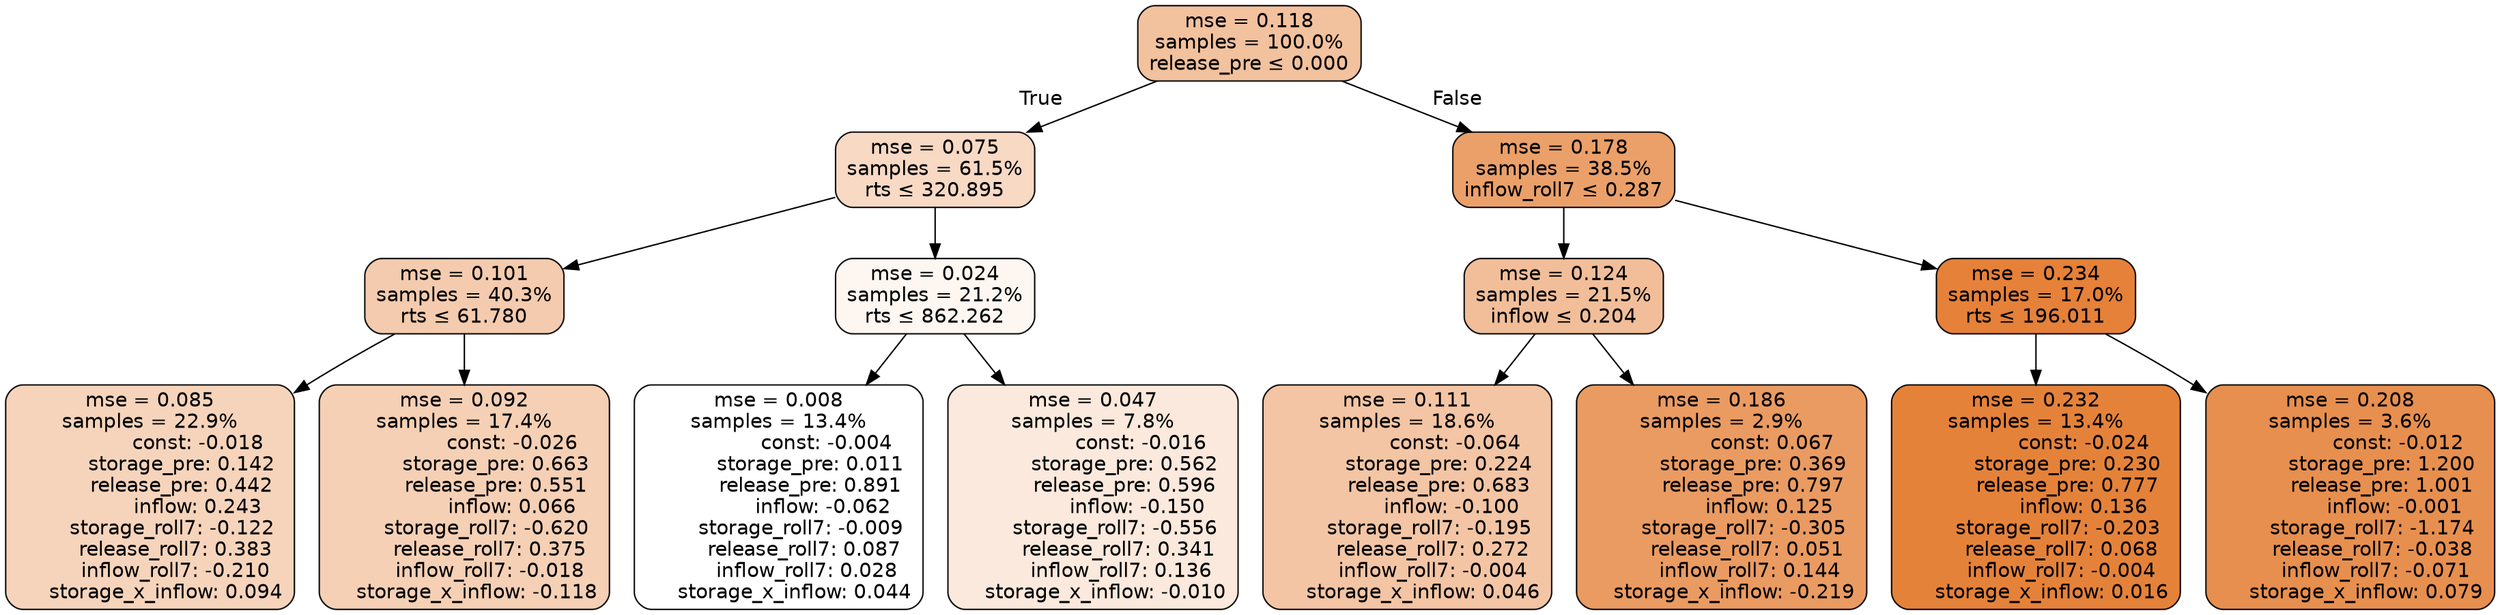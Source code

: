 digraph tree {
bgcolor="transparent"
node [shape=rectangle, style="filled, rounded", color="black", fontname=helvetica] ;
edge [fontname=helvetica] ;
	"0" [label="mse = 0.118
samples = 100.0%
release_pre &le; 0.000", fillcolor="#f2c19e"]
	"1" [label="mse = 0.075
samples = 61.5%
rts &le; 320.895", fillcolor="#f7d9c4"]
	"2" [label="mse = 0.101
samples = 40.3%
rts &le; 61.780", fillcolor="#f4cbae"]
	"3" [label="mse = 0.085
samples = 22.9%
               const: -0.018
          storage_pre: 0.142
          release_pre: 0.442
               inflow: 0.243
       storage_roll7: -0.122
        release_roll7: 0.383
        inflow_roll7: -0.210
     storage_x_inflow: 0.094", fillcolor="#f6d4bb"]
	"4" [label="mse = 0.092
samples = 17.4%
               const: -0.026
          storage_pre: 0.663
          release_pre: 0.551
               inflow: 0.066
       storage_roll7: -0.620
        release_roll7: 0.375
        inflow_roll7: -0.018
    storage_x_inflow: -0.118", fillcolor="#f5d0b5"]
	"5" [label="mse = 0.024
samples = 21.2%
rts &le; 862.262", fillcolor="#fdf6f1"]
	"6" [label="mse = 0.008
samples = 13.4%
               const: -0.004
          storage_pre: 0.011
          release_pre: 0.891
              inflow: -0.062
       storage_roll7: -0.009
        release_roll7: 0.087
         inflow_roll7: 0.028
     storage_x_inflow: 0.044", fillcolor="#ffffff"]
	"7" [label="mse = 0.047
samples = 7.8%
               const: -0.016
          storage_pre: 0.562
          release_pre: 0.596
              inflow: -0.150
       storage_roll7: -0.556
        release_roll7: 0.341
         inflow_roll7: 0.136
    storage_x_inflow: -0.010", fillcolor="#fae9dc"]
	"8" [label="mse = 0.178
samples = 38.5%
inflow_roll7 &le; 0.287", fillcolor="#eba069"]
	"9" [label="mse = 0.124
samples = 21.5%
inflow &le; 0.204", fillcolor="#f1be99"]
	"10" [label="mse = 0.111
samples = 18.6%
               const: -0.064
          storage_pre: 0.224
          release_pre: 0.683
              inflow: -0.100
       storage_roll7: -0.195
        release_roll7: 0.272
        inflow_roll7: -0.004
     storage_x_inflow: 0.046", fillcolor="#f3c5a4"]
	"11" [label="mse = 0.186
samples = 2.9%
                const: 0.067
          storage_pre: 0.369
          release_pre: 0.797
               inflow: 0.125
       storage_roll7: -0.305
        release_roll7: 0.051
         inflow_roll7: 0.144
    storage_x_inflow: -0.219", fillcolor="#ea9b62"]
	"12" [label="mse = 0.234
samples = 17.0%
rts &le; 196.011", fillcolor="#e58139"]
	"13" [label="mse = 0.232
samples = 13.4%
               const: -0.024
          storage_pre: 0.230
          release_pre: 0.777
               inflow: 0.136
       storage_roll7: -0.203
        release_roll7: 0.068
        inflow_roll7: -0.004
     storage_x_inflow: 0.016", fillcolor="#e5823a"]
	"14" [label="mse = 0.208
samples = 3.6%
               const: -0.012
          storage_pre: 1.200
          release_pre: 1.001
              inflow: -0.001
       storage_roll7: -1.174
       release_roll7: -0.038
        inflow_roll7: -0.071
     storage_x_inflow: 0.079", fillcolor="#e78f4f"]

	"0" -> "1" [labeldistance=2.5, labelangle=45, headlabel="True"]
	"1" -> "2"
	"2" -> "3"
	"2" -> "4"
	"1" -> "5"
	"5" -> "6"
	"5" -> "7"
	"0" -> "8" [labeldistance=2.5, labelangle=-45, headlabel="False"]
	"8" -> "9"
	"9" -> "10"
	"9" -> "11"
	"8" -> "12"
	"12" -> "13"
	"12" -> "14"
}
